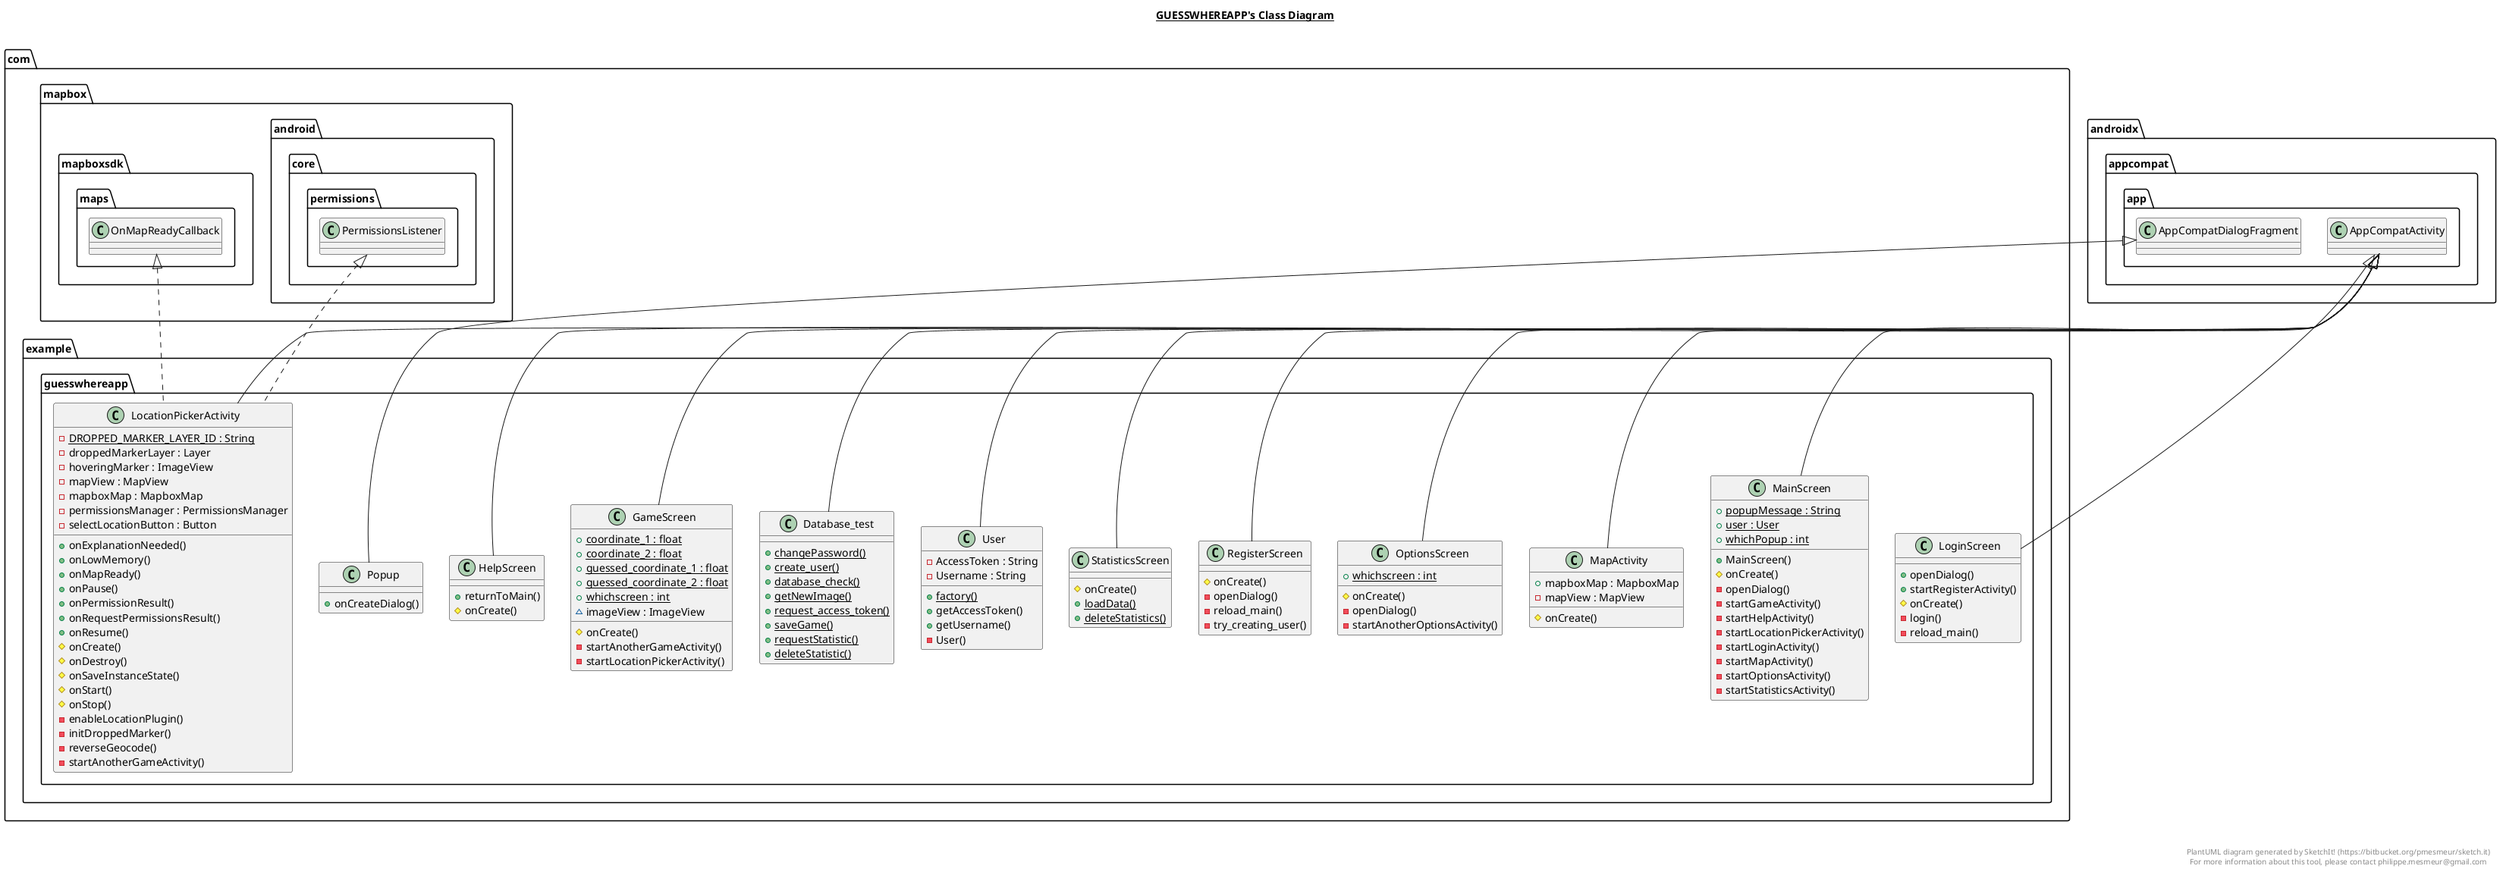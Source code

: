 @startuml

title __GUESSWHEREAPP's Class Diagram__\n

  namespace com.example.guesswhereapp {
    class com.example.guesswhereapp.Database_test {
        {static} + changePassword()
        {static} + create_user()
        {static} + database_check()
        {static} + getNewImage()
        {static} + request_access_token()
        {static} + saveGame()
        {static} + requestStatistic()
        {static} + deleteStatistic()
    }
  }
  

  namespace com.example.guesswhereapp {
    class com.example.guesswhereapp.GameScreen {
        {static} + coordinate_1 : float
        {static} + coordinate_2 : float
        {static} + guessed_coordinate_1 : float
        {static} + guessed_coordinate_2 : float
        {static} + whichscreen : int
        ~ imageView : ImageView
        # onCreate()
        - startAnotherGameActivity()
        - startLocationPickerActivity()
    }
  }
  

  namespace com.example.guesswhereapp {
    class com.example.guesswhereapp.HelpScreen {
        + returnToMain()
        # onCreate()
    }
  }
  

  namespace com.example.guesswhereapp {
    class com.example.guesswhereapp.LocationPickerActivity {
        {static} - DROPPED_MARKER_LAYER_ID : String
        - droppedMarkerLayer : Layer
        - hoveringMarker : ImageView
        - mapView : MapView
        - mapboxMap : MapboxMap
        - permissionsManager : PermissionsManager
        - selectLocationButton : Button
        + onExplanationNeeded()
        + onLowMemory()
        + onMapReady()
        + onPause()
        + onPermissionResult()
        + onRequestPermissionsResult()
        + onResume()
        # onCreate()
        # onDestroy()
        # onSaveInstanceState()
        # onStart()
        # onStop()
        - enableLocationPlugin()
        - initDroppedMarker()
        - reverseGeocode()
        - startAnotherGameActivity()
    }
  }
  

  namespace com.example.guesswhereapp {
    class com.example.guesswhereapp.LoginScreen {
        + openDialog()
        + startRegisterActivity()
        # onCreate()
        - login()
        - reload_main()
    }
  }
  

  namespace com.example.guesswhereapp {
    class com.example.guesswhereapp.MainScreen {
        {static} + popupMessage : String
        {static} + user : User
        {static} + whichPopup : int
        + MainScreen()
        # onCreate()
        - openDialog()
        - startGameActivity()
        - startHelpActivity()
        - startLocationPickerActivity()
        - startLoginActivity()
        - startMapActivity()
        - startOptionsActivity()
        - startStatisticsActivity()
    }
  }
  

  namespace com.example.guesswhereapp {
    class com.example.guesswhereapp.MapActivity {
        + mapboxMap : MapboxMap
        - mapView : MapView
        # onCreate()
    }
  }
  

  namespace com.example.guesswhereapp {
    class com.example.guesswhereapp.OptionsScreen {
        {static} + whichscreen : int
        # onCreate()
        - openDialog()
        - startAnotherOptionsActivity()
    }
  }
  

  namespace com.example.guesswhereapp {
    class com.example.guesswhereapp.Popup {
        + onCreateDialog()
    }
  }
  

  namespace com.example.guesswhereapp {
    class com.example.guesswhereapp.RegisterScreen {
        # onCreate()
        - openDialog()
        - reload_main()
        - try_creating_user()
    }
  }
  

  namespace com.example.guesswhereapp {
    class com.example.guesswhereapp.StatisticsScreen {
        # onCreate()
        {static} + loadData()
        {static} + deleteStatistics()
    }
  }
  

  namespace com.example.guesswhereapp {
    class com.example.guesswhereapp.User {
        - AccessToken : String
        - Username : String
        {static} + factory()
        + getAccessToken()
        + getUsername()
        - User()
    }
  }
  

  com.example.guesswhereapp.Database_test -up-|> androidx.appcompat.app.AppCompatActivity
  com.example.guesswhereapp.GameScreen -up-|> androidx.appcompat.app.AppCompatActivity
  com.example.guesswhereapp.HelpScreen -up-|> androidx.appcompat.app.AppCompatActivity
  com.example.guesswhereapp.LocationPickerActivity .up.|> com.mapbox.android.core.permissions.PermissionsListener
  com.example.guesswhereapp.LocationPickerActivity .up.|> com.mapbox.mapboxsdk.maps.OnMapReadyCallback
  com.example.guesswhereapp.LocationPickerActivity -up-|> androidx.appcompat.app.AppCompatActivity
  com.example.guesswhereapp.LoginScreen -up-|> androidx.appcompat.app.AppCompatActivity
  com.example.guesswhereapp.MainScreen -up-|> androidx.appcompat.app.AppCompatActivity
  com.example.guesswhereapp.MapActivity -up-|> androidx.appcompat.app.AppCompatActivity
  com.example.guesswhereapp.OptionsScreen -up-|> androidx.appcompat.app.AppCompatActivity
  com.example.guesswhereapp.Popup -up-|> androidx.appcompat.app.AppCompatDialogFragment
  com.example.guesswhereapp.RegisterScreen -up-|> androidx.appcompat.app.AppCompatActivity
  com.example.guesswhereapp.StatisticsScreen -up-|> androidx.appcompat.app.AppCompatActivity
  com.example.guesswhereapp.User -up-|> androidx.appcompat.app.AppCompatActivity


right footer


PlantUML diagram generated by SketchIt! (https://bitbucket.org/pmesmeur/sketch.it)
For more information about this tool, please contact philippe.mesmeur@gmail.com
endfooter

@enduml
